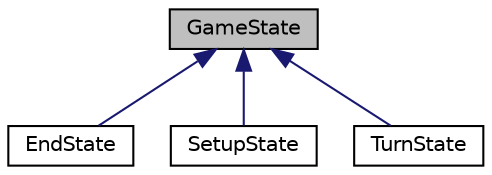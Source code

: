 digraph "GameState"
{
 // LATEX_PDF_SIZE
  edge [fontname="Helvetica",fontsize="10",labelfontname="Helvetica",labelfontsize="10"];
  node [fontname="Helvetica",fontsize="10",shape=record];
  Node1 [label="GameState",height=0.2,width=0.4,color="black", fillcolor="grey75", style="filled", fontcolor="black",tooltip="Encapsulates a Game state machine's state."];
  Node1 -> Node2 [dir="back",color="midnightblue",fontsize="10",style="solid",fontname="Helvetica"];
  Node2 [label="EndState",height=0.2,width=0.4,color="black", fillcolor="white", style="filled",URL="$classEndState.html",tooltip="Encapsulates post-game logic."];
  Node1 -> Node3 [dir="back",color="midnightblue",fontsize="10",style="solid",fontname="Helvetica"];
  Node3 [label="SetupState",height=0.2,width=0.4,color="black", fillcolor="white", style="filled",URL="$classSetupState.html",tooltip=" "];
  Node1 -> Node4 [dir="back",color="midnightblue",fontsize="10",style="solid",fontname="Helvetica"];
  Node4 [label="TurnState",height=0.2,width=0.4,color="black", fillcolor="white", style="filled",URL="$classTurnState.html",tooltip=" "];
}
